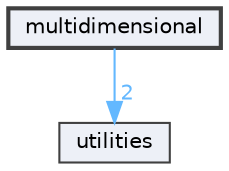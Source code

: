 digraph "multidimensional"
{
 // INTERACTIVE_SVG=YES
 // LATEX_PDF_SIZE
  bgcolor="transparent";
  edge [fontname=Helvetica,fontsize=10,labelfontname=Helvetica,labelfontsize=10];
  node [fontname=Helvetica,fontsize=10,shape=box,height=0.2,width=0.4];
  compound=true
  dir_7e0934510e8f4ecf5dca9873b8ab4fe1 [label="multidimensional", fillcolor="#edf0f7", color="grey25", style="filled,bold", URL="dir_7e0934510e8f4ecf5dca9873b8ab4fe1.html",tooltip=""];
  dir_df38b2a5d584e0f6066b4518b95c638b [label="utilities", fillcolor="#edf0f7", color="grey25", style="filled", URL="dir_df38b2a5d584e0f6066b4518b95c638b.html",tooltip=""];
  dir_7e0934510e8f4ecf5dca9873b8ab4fe1->dir_df38b2a5d584e0f6066b4518b95c638b [headlabel="2", labeldistance=1.5 headhref="dir_000010_000018.html" href="dir_000010_000018.html" color="steelblue1" fontcolor="steelblue1"];
}
